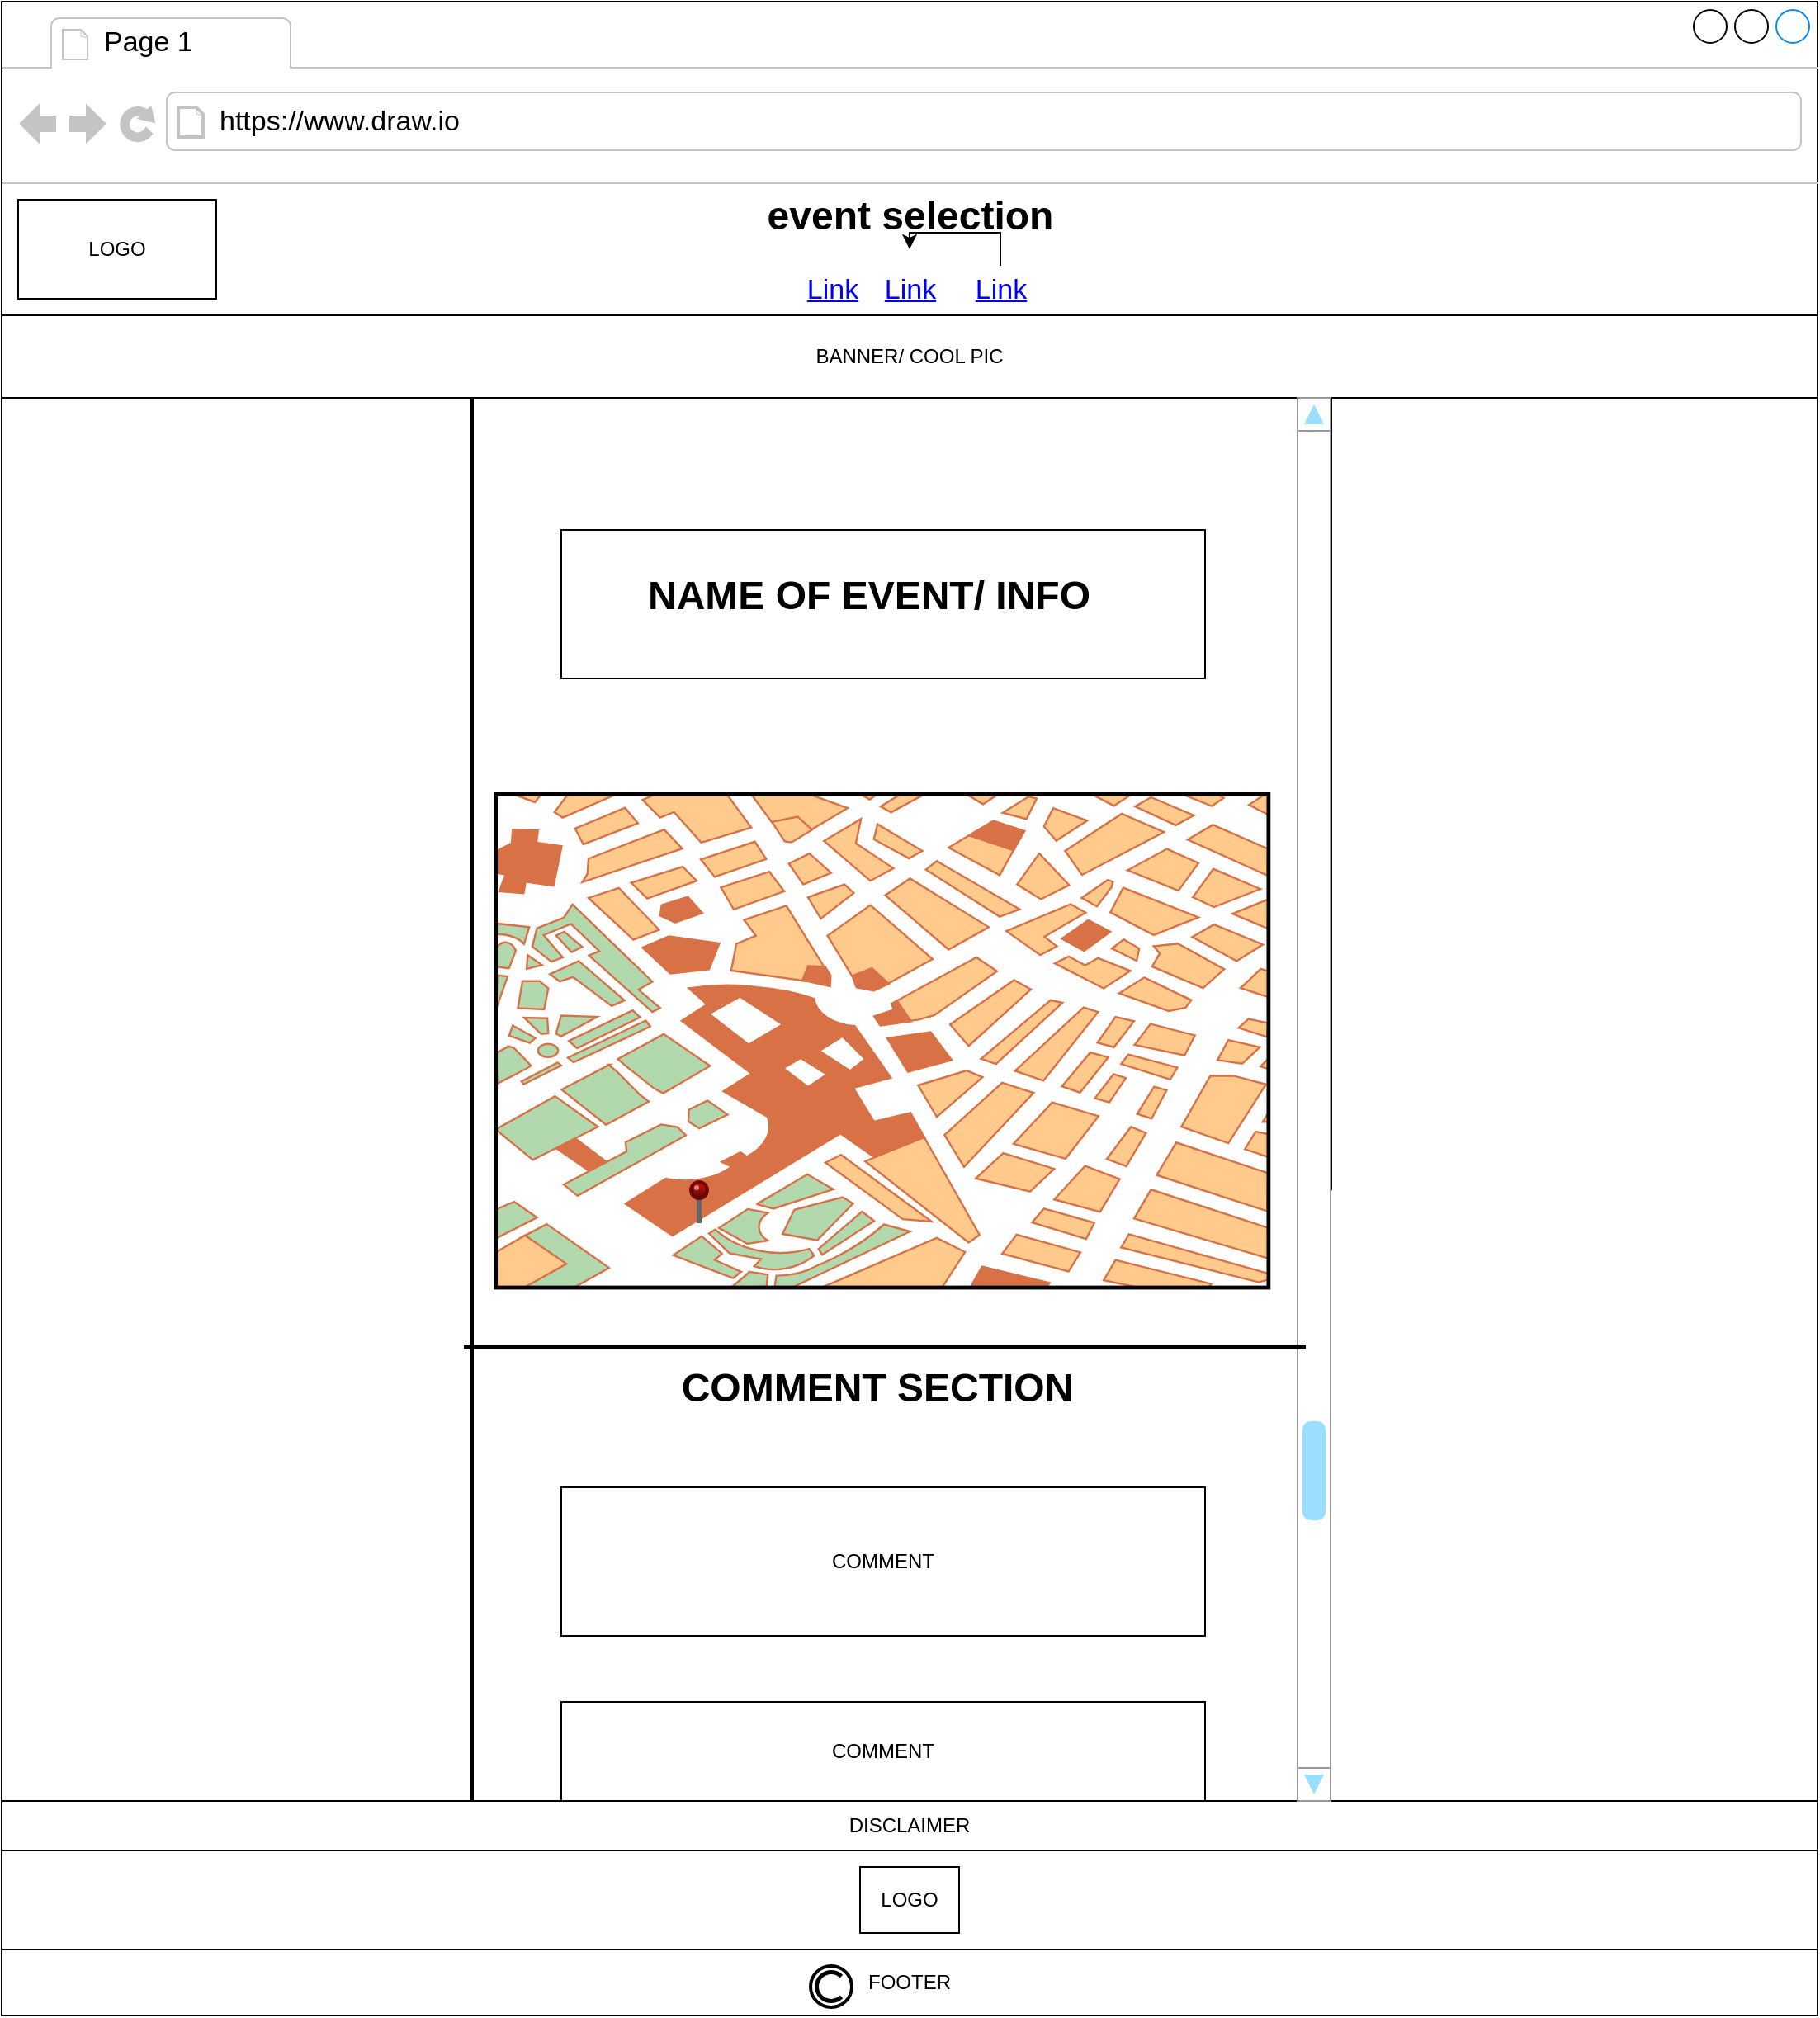 <mxfile version="15.1.0" type="github"><diagram name="Page-1" id="2cc2dc42-3aac-f2a9-1cec-7a8b7cbee084"><mxGraphModel dx="2636" dy="1238" grid="1" gridSize="10" guides="1" tooltips="1" connect="1" arrows="1" fold="1" page="1" pageScale="1" pageWidth="1100" pageHeight="850" math="0" shadow="0"><root><mxCell id="0"/><mxCell id="1" parent="0"/><mxCell id="5FDrHQYFY8WommjAz4SG-36" value="" style="strokeWidth=1;shadow=0;dashed=0;align=center;html=1;shape=mxgraph.mockup.containers.browserWindow;rSize=0;strokeColor2=#008cff;strokeColor3=#c4c4c4;mainText=,;recursiveResize=0;comic=0;" parent="1" vertex="1"><mxGeometry width="1100" height="1220" as="geometry"/></mxCell><mxCell id="5FDrHQYFY8WommjAz4SG-37" value="Page 1" style="strokeWidth=1;shadow=0;dashed=0;align=center;html=1;shape=mxgraph.mockup.containers.anchor;fontSize=17;align=left;" parent="5FDrHQYFY8WommjAz4SG-36" vertex="1"><mxGeometry x="60" y="12" width="110" height="26" as="geometry"/></mxCell><mxCell id="5FDrHQYFY8WommjAz4SG-38" value="https://www.draw.io" style="strokeWidth=1;shadow=0;dashed=0;align=center;html=1;shape=mxgraph.mockup.containers.anchor;rSize=0;fontSize=17;align=left;" parent="5FDrHQYFY8WommjAz4SG-36" vertex="1"><mxGeometry x="130" y="60" width="250" height="26" as="geometry"/></mxCell><mxCell id="5FDrHQYFY8WommjAz4SG-40" value="LOGO" style="whiteSpace=wrap;html=1;comic=0;" parent="5FDrHQYFY8WommjAz4SG-36" vertex="1"><mxGeometry x="10" y="120" width="120" height="60" as="geometry"/></mxCell><mxCell id="5FDrHQYFY8WommjAz4SG-41" value="BANNER/ COOL PIC" style="whiteSpace=wrap;html=1;comic=0;" parent="5FDrHQYFY8WommjAz4SG-36" vertex="1"><mxGeometry y="190" width="1100" height="50" as="geometry"/></mxCell><mxCell id="5FDrHQYFY8WommjAz4SG-51" value="LOGO" style="whiteSpace=wrap;html=1;comic=0;" parent="5FDrHQYFY8WommjAz4SG-36" vertex="1"><mxGeometry x="520" y="1130" width="60" height="40" as="geometry"/></mxCell><mxCell id="Z4Lno1UHb2DPyPvaZZxT-1" value="" style="verticalLabelPosition=bottom;shadow=0;dashed=0;align=center;html=1;verticalAlign=top;strokeWidth=1;shape=mxgraph.mockup.misc.map;" parent="5FDrHQYFY8WommjAz4SG-36" vertex="1"><mxGeometry x="299" y="480" width="470" height="300" as="geometry"/></mxCell><mxCell id="Z4Lno1UHb2DPyPvaZZxT-21" value="" style="rounded=0;whiteSpace=wrap;html=1;" parent="5FDrHQYFY8WommjAz4SG-36" vertex="1"><mxGeometry x="339" y="320" width="390" height="90" as="geometry"/></mxCell><mxCell id="5FDrHQYFY8WommjAz4SG-50" value="FOOTER" style="whiteSpace=wrap;html=1;comic=0;" parent="5FDrHQYFY8WommjAz4SG-36" vertex="1"><mxGeometry y="1180" width="1100" height="40" as="geometry"/></mxCell><mxCell id="5FDrHQYFY8WommjAz4SG-52" value="DISCLAIMER" style="whiteSpace=wrap;html=1;comic=0;" parent="5FDrHQYFY8WommjAz4SG-36" vertex="1"><mxGeometry y="1090" width="1100" height="30" as="geometry"/></mxCell><mxCell id="z3iBOwxa-4bJqqea7xje-5" value="COMMENT" style="rounded=0;whiteSpace=wrap;html=1;" vertex="1" parent="5FDrHQYFY8WommjAz4SG-36"><mxGeometry x="339" y="900" width="390" height="90" as="geometry"/></mxCell><mxCell id="z3iBOwxa-4bJqqea7xje-6" value="COMMENT" style="rounded=0;whiteSpace=wrap;html=1;" vertex="1" parent="5FDrHQYFY8WommjAz4SG-36"><mxGeometry x="339" y="1030" width="390" height="60" as="geometry"/></mxCell><mxCell id="z3iBOwxa-4bJqqea7xje-10" value="COMMENT SECTION" style="text;strokeColor=none;fillColor=none;html=1;fontSize=24;fontStyle=1;verticalAlign=middle;align=center;" vertex="1" parent="5FDrHQYFY8WommjAz4SG-36"><mxGeometry x="480" y="820" width="100" height="40" as="geometry"/></mxCell><mxCell id="5FDrHQYFY8WommjAz4SG-53" value="" style="verticalLabelPosition=bottom;shadow=0;dashed=0;verticalAlign=top;strokeWidth=2;html=1;shape=mxgraph.mockup.misc.copyrightIcon;comic=0;" parent="1" vertex="1"><mxGeometry x="490" y="1190" width="25" height="25" as="geometry"/></mxCell><mxCell id="5FDrHQYFY8WommjAz4SG-54" value="event selection" style="text;strokeColor=none;fillColor=none;html=1;fontSize=24;fontStyle=1;verticalAlign=middle;align=center;comic=0;" parent="1" vertex="1"><mxGeometry x="500" y="110" width="100" height="40" as="geometry"/></mxCell><mxCell id="FO_pWmDVU2w-Zh8JHuIy-13" value="Link" style="shape=rectangle;strokeColor=none;fillColor=none;linkText=;fontSize=17;fontColor=#0000ff;fontStyle=4;html=1;align=center;" parent="1" vertex="1"><mxGeometry x="475" y="160" width="150" height="30" as="geometry"/></mxCell><mxCell id="FO_pWmDVU2w-Zh8JHuIy-14" value="Link" style="shape=rectangle;strokeColor=none;fillColor=none;linkText=;fontSize=17;fontColor=#0000ff;fontStyle=4;html=1;align=center;" parent="1" vertex="1"><mxGeometry x="427.5" y="160" width="150" height="30" as="geometry"/></mxCell><mxCell id="z3iBOwxa-4bJqqea7xje-3" value="" style="edgeStyle=orthogonalEdgeStyle;rounded=0;orthogonalLoop=1;jettySize=auto;html=1;" edge="1" parent="1" source="FO_pWmDVU2w-Zh8JHuIy-15" target="5FDrHQYFY8WommjAz4SG-54"><mxGeometry relative="1" as="geometry"/></mxCell><mxCell id="FO_pWmDVU2w-Zh8JHuIy-15" value="Link" style="shape=rectangle;strokeColor=none;fillColor=none;linkText=;fontSize=17;fontColor=#0000ff;fontStyle=4;html=1;align=center;" parent="1" vertex="1"><mxGeometry x="530" y="160" width="150" height="30" as="geometry"/></mxCell><mxCell id="Lzk2SjWY70UIA3nWThLT-53" value="" style="line;strokeWidth=2;direction=south;html=1;" parent="1" vertex="1"><mxGeometry x="280" y="240" width="10" height="850" as="geometry"/></mxCell><mxCell id="Lzk2SjWY70UIA3nWThLT-54" value="" style="line;strokeWidth=2;direction=south;html=1;" parent="1" vertex="1"><mxGeometry x="800" y="240" width="10" height="480" as="geometry"/></mxCell><mxCell id="Lzk2SjWY70UIA3nWThLT-75" value="" style="verticalLabelPosition=bottom;shadow=0;dashed=0;align=center;html=1;verticalAlign=top;strokeWidth=1;shape=mxgraph.mockup.navigation.scrollBar;strokeColor=#999999;barPos=20;fillColor2=#99ddff;strokeColor2=none;direction=north;" parent="1" vertex="1"><mxGeometry x="785" y="240" width="20" height="850" as="geometry"/></mxCell><mxCell id="Z4Lno1UHb2DPyPvaZZxT-15" value="" style="verticalLabelPosition=top;shadow=0;dashed=0;align=center;html=1;verticalAlign=bottom;strokeWidth=1;shape=mxgraph.mockup.misc.pin;fillColor2=#dd0000;fillColor3=#440000;strokeColor=#660000;" parent="1" vertex="1"><mxGeometry x="417.5" y="715" width="10" height="25" as="geometry"/></mxCell><mxCell id="z3iBOwxa-4bJqqea7xje-4" value="NAME OF EVENT/ INFO" style="text;strokeColor=none;fillColor=none;html=1;fontSize=24;fontStyle=1;verticalAlign=middle;align=center;" vertex="1" parent="1"><mxGeometry x="475" y="340" width="100" height="40" as="geometry"/></mxCell><mxCell id="z3iBOwxa-4bJqqea7xje-9" value="" style="line;strokeWidth=2;html=1;" vertex="1" parent="1"><mxGeometry x="280" y="810" width="510" height="10" as="geometry"/></mxCell></root></mxGraphModel></diagram></mxfile>